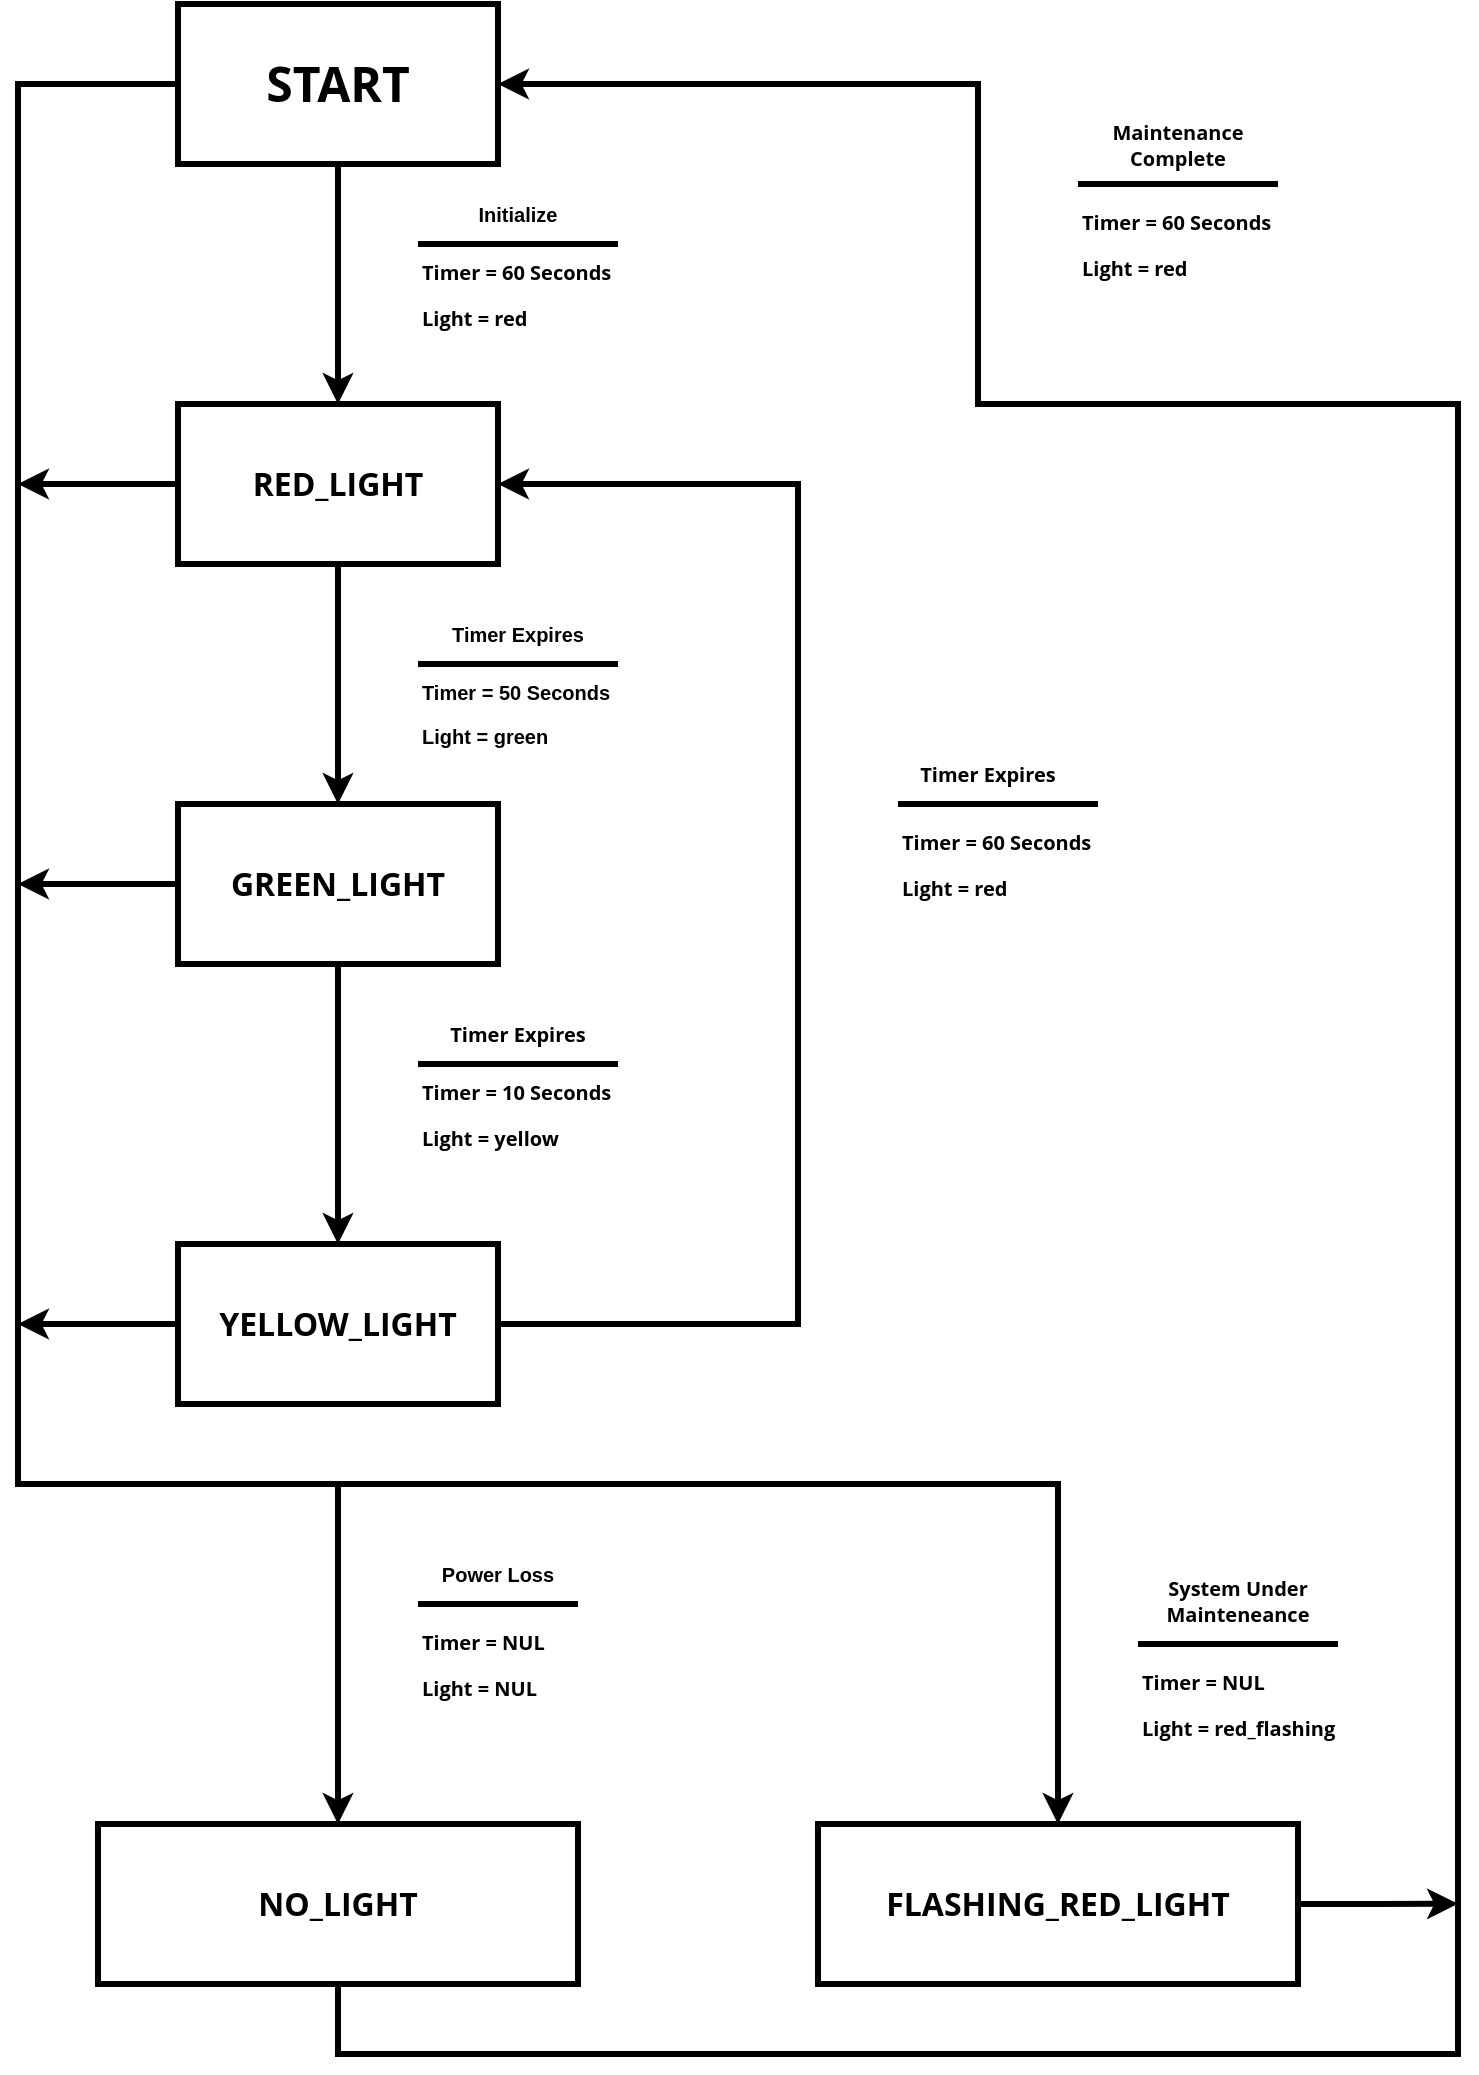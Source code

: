 <mxfile version="13.0.9" type="device"><diagram id="dvIdnIxBvBXFqvqhBtsg" name="Page-1"><mxGraphModel dx="2426" dy="2416" grid="1" gridSize="10" guides="1" tooltips="1" connect="1" arrows="1" fold="1" page="1" pageScale="1" pageWidth="850" pageHeight="1100" math="0" shadow="0"><root><mxCell id="0"/><mxCell id="1" parent="0"/><mxCell id="nmUukI3aPkxk3jNFnJNr-6" style="edgeStyle=orthogonalEdgeStyle;rounded=0;orthogonalLoop=1;jettySize=auto;html=1;strokeWidth=3;arcSize=0;" edge="1" parent="1" source="nmUukI3aPkxk3jNFnJNr-1" target="nmUukI3aPkxk3jNFnJNr-3"><mxGeometry relative="1" as="geometry"/></mxCell><mxCell id="nmUukI3aPkxk3jNFnJNr-31" style="edgeStyle=orthogonalEdgeStyle;rounded=0;orthogonalLoop=1;jettySize=auto;html=1;exitX=0;exitY=0.5;exitDx=0;exitDy=0;strokeWidth=3;entryX=0.5;entryY=0;entryDx=0;entryDy=0;arcSize=0;" edge="1" parent="1" source="nmUukI3aPkxk3jNFnJNr-1" target="nmUukI3aPkxk3jNFnJNr-21"><mxGeometry relative="1" as="geometry"><mxPoint x="60" y="-55" as="targetPoint"/><Array as="points"><mxPoint x="60" y="-1015"/><mxPoint x="60" y="-315"/><mxPoint x="220" y="-315"/></Array></mxGeometry></mxCell><mxCell id="nmUukI3aPkxk3jNFnJNr-1" value="&lt;h1&gt;START&lt;/h1&gt;" style="rounded=1;whiteSpace=wrap;html=1;fontFamily=Open Sans;strokeWidth=3;arcSize=0;" vertex="1" parent="1"><mxGeometry x="140" y="-1055" width="160" height="80" as="geometry"/></mxCell><mxCell id="nmUukI3aPkxk3jNFnJNr-12" style="edgeStyle=orthogonalEdgeStyle;rounded=0;orthogonalLoop=1;jettySize=auto;html=1;exitX=0.5;exitY=1;exitDx=0;exitDy=0;entryX=0.5;entryY=0;entryDx=0;entryDy=0;strokeWidth=3;arcSize=0;" edge="1" parent="1" source="nmUukI3aPkxk3jNFnJNr-3" target="nmUukI3aPkxk3jNFnJNr-10"><mxGeometry relative="1" as="geometry"/></mxCell><mxCell id="nmUukI3aPkxk3jNFnJNr-27" style="edgeStyle=orthogonalEdgeStyle;rounded=0;orthogonalLoop=1;jettySize=auto;html=1;exitX=0;exitY=0.5;exitDx=0;exitDy=0;strokeWidth=3;arcSize=0;" edge="1" parent="1" source="nmUukI3aPkxk3jNFnJNr-3"><mxGeometry relative="1" as="geometry"><mxPoint x="60" y="-815" as="targetPoint"/><Array as="points"><mxPoint x="60" y="-815"/></Array></mxGeometry></mxCell><mxCell id="nmUukI3aPkxk3jNFnJNr-3" value="&lt;h1 style=&quot;font-size: 16px&quot;&gt;RED_LIGHT&lt;/h1&gt;" style="rounded=1;whiteSpace=wrap;html=1;fontFamily=Open Sans;strokeWidth=3;arcSize=0;" vertex="1" parent="1"><mxGeometry x="140" y="-855" width="160" height="80" as="geometry"/></mxCell><mxCell id="nmUukI3aPkxk3jNFnJNr-7" value="&lt;h2 style=&quot;font-size: 10px;&quot;&gt;Initialize&lt;/h2&gt;" style="text;html=1;strokeColor=none;fillColor=none;align=center;verticalAlign=middle;whiteSpace=wrap;rounded=0;arcSize=0;fontSize=10;" vertex="1" parent="1"><mxGeometry x="270" y="-965" width="80" height="30" as="geometry"/></mxCell><mxCell id="nmUukI3aPkxk3jNFnJNr-8" value="" style="endArrow=none;html=1;strokeWidth=3;exitX=0;exitY=0;exitDx=0;exitDy=0;entryX=1;entryY=0;entryDx=0;entryDy=0;arcSize=0;" edge="1" parent="1" source="nmUukI3aPkxk3jNFnJNr-9" target="nmUukI3aPkxk3jNFnJNr-9"><mxGeometry width="50" height="50" relative="1" as="geometry"><mxPoint x="380" y="-775" as="sourcePoint"/><mxPoint x="460" y="-775" as="targetPoint"/></mxGeometry></mxCell><mxCell id="nmUukI3aPkxk3jNFnJNr-9" value="&lt;div style=&quot;font-size: 10px&quot;&gt;&lt;h3 style=&quot;font-size: 10px&quot;&gt;&lt;font face=&quot;Open Sans&quot;&gt;Timer = 60 Seconds&lt;/font&gt;&lt;/h3&gt;&lt;/div&gt;&lt;div style=&quot;font-size: 10px&quot;&gt;&lt;h3 style=&quot;font-size: 10px&quot;&gt;&lt;font face=&quot;Open Sans&quot;&gt;Light = red&lt;/font&gt;&lt;/h3&gt;&lt;/div&gt;" style="text;html=1;strokeColor=none;fillColor=none;align=left;verticalAlign=middle;whiteSpace=wrap;rounded=0;arcSize=0;fontSize=10;" vertex="1" parent="1"><mxGeometry x="260" y="-935" width="100" height="50" as="geometry"/></mxCell><mxCell id="nmUukI3aPkxk3jNFnJNr-13" style="edgeStyle=orthogonalEdgeStyle;rounded=0;orthogonalLoop=1;jettySize=auto;html=1;exitX=0.5;exitY=1;exitDx=0;exitDy=0;entryX=0.5;entryY=0;entryDx=0;entryDy=0;strokeWidth=3;arcSize=0;" edge="1" parent="1" source="nmUukI3aPkxk3jNFnJNr-10" target="nmUukI3aPkxk3jNFnJNr-11"><mxGeometry relative="1" as="geometry"/></mxCell><mxCell id="nmUukI3aPkxk3jNFnJNr-36" style="edgeStyle=orthogonalEdgeStyle;rounded=0;orthogonalLoop=1;jettySize=auto;html=1;exitX=0;exitY=0.5;exitDx=0;exitDy=0;strokeWidth=3;arcSize=0;" edge="1" parent="1" source="nmUukI3aPkxk3jNFnJNr-10"><mxGeometry relative="1" as="geometry"><mxPoint x="60" y="-615" as="targetPoint"/></mxGeometry></mxCell><mxCell id="nmUukI3aPkxk3jNFnJNr-10" value="&lt;h1 style=&quot;font-size: 16px&quot;&gt;&lt;font style=&quot;font-size: 16px&quot;&gt;GREEN_LIGHT&lt;/font&gt;&lt;/h1&gt;" style="rounded=1;whiteSpace=wrap;html=1;fontFamily=Open Sans;strokeWidth=3;arcSize=0;" vertex="1" parent="1"><mxGeometry x="140" y="-655" width="160" height="80" as="geometry"/></mxCell><mxCell id="nmUukI3aPkxk3jNFnJNr-35" style="edgeStyle=orthogonalEdgeStyle;rounded=0;orthogonalLoop=1;jettySize=auto;html=1;exitX=0;exitY=0.5;exitDx=0;exitDy=0;strokeWidth=3;arcSize=0;" edge="1" parent="1" source="nmUukI3aPkxk3jNFnJNr-11"><mxGeometry relative="1" as="geometry"><mxPoint x="60" y="-395" as="targetPoint"/><Array as="points"><mxPoint x="60" y="-395"/></Array></mxGeometry></mxCell><mxCell id="nmUukI3aPkxk3jNFnJNr-43" style="edgeStyle=orthogonalEdgeStyle;rounded=0;orthogonalLoop=1;jettySize=auto;html=1;exitX=1;exitY=0.5;exitDx=0;exitDy=0;strokeWidth=3;entryX=1;entryY=0.5;entryDx=0;entryDy=0;arcSize=0;" edge="1" parent="1" source="nmUukI3aPkxk3jNFnJNr-11" target="nmUukI3aPkxk3jNFnJNr-3"><mxGeometry relative="1" as="geometry"><mxPoint x="730" y="-655" as="targetPoint"/><Array as="points"><mxPoint x="450" y="-395"/><mxPoint x="450" y="-815"/></Array></mxGeometry></mxCell><mxCell id="nmUukI3aPkxk3jNFnJNr-11" value="&lt;h1 style=&quot;font-size: 16px&quot;&gt;&lt;font style=&quot;font-size: 16px&quot;&gt;YELLOW_LIGHT&lt;/font&gt;&lt;/h1&gt;" style="rounded=1;whiteSpace=wrap;html=1;fontFamily=Open Sans;strokeWidth=3;fontStyle=1;arcSize=0;" vertex="1" parent="1"><mxGeometry x="140" y="-435" width="160" height="80" as="geometry"/></mxCell><mxCell id="nmUukI3aPkxk3jNFnJNr-14" value="&lt;h2 style=&quot;font-size: 10px;&quot;&gt;&lt;font style=&quot;font-size: 10px;&quot;&gt;Timer Expires&lt;/font&gt;&lt;/h2&gt;" style="text;html=1;strokeColor=none;fillColor=none;align=center;verticalAlign=middle;whiteSpace=wrap;rounded=0;arcSize=0;fontSize=10;" vertex="1" parent="1"><mxGeometry x="260" y="-755" width="100" height="30" as="geometry"/></mxCell><mxCell id="nmUukI3aPkxk3jNFnJNr-15" value="&lt;div style=&quot;font-size: 10px;&quot;&gt;&lt;h3 style=&quot;font-size: 10px;&quot;&gt;Timer = 50 Seconds&lt;/h3&gt;&lt;/div&gt;&lt;div style=&quot;font-size: 10px;&quot;&gt;&lt;h3 style=&quot;font-size: 10px;&quot;&gt;Light = green&lt;/h3&gt;&lt;/div&gt;" style="text;html=1;strokeColor=none;fillColor=none;align=left;verticalAlign=middle;whiteSpace=wrap;rounded=0;arcSize=0;fontSize=10;" vertex="1" parent="1"><mxGeometry x="260" y="-725" width="100" height="50" as="geometry"/></mxCell><mxCell id="nmUukI3aPkxk3jNFnJNr-16" value="" style="endArrow=none;html=1;strokeWidth=3;exitX=0;exitY=0;exitDx=0;exitDy=0;arcSize=0;" edge="1" parent="1"><mxGeometry width="50" height="50" relative="1" as="geometry"><mxPoint x="260" y="-725" as="sourcePoint"/><mxPoint x="360" y="-725" as="targetPoint"/></mxGeometry></mxCell><mxCell id="nmUukI3aPkxk3jNFnJNr-18" value="&lt;h2 style=&quot;font-size: 10px&quot;&gt;&lt;font face=&quot;Open Sans&quot;&gt;Timer Expires&lt;/font&gt;&lt;/h2&gt;" style="text;html=1;strokeColor=none;fillColor=none;align=center;verticalAlign=middle;whiteSpace=wrap;rounded=0;arcSize=0;fontSize=10;" vertex="1" parent="1"><mxGeometry x="260" y="-555" width="100" height="30" as="geometry"/></mxCell><mxCell id="nmUukI3aPkxk3jNFnJNr-19" value="&lt;div style=&quot;font-size: 10px&quot;&gt;&lt;h3 style=&quot;font-size: 10px&quot;&gt;&lt;font face=&quot;Open Sans&quot;&gt;Timer = 10 Seconds&lt;/font&gt;&lt;/h3&gt;&lt;/div&gt;&lt;div style=&quot;font-size: 10px&quot;&gt;&lt;h3 style=&quot;font-size: 10px&quot;&gt;&lt;font face=&quot;Open Sans&quot;&gt;Light = yellow&lt;/font&gt;&lt;/h3&gt;&lt;/div&gt;" style="text;html=1;strokeColor=none;fillColor=none;align=left;verticalAlign=middle;whiteSpace=wrap;rounded=0;arcSize=0;fontSize=10;" vertex="1" parent="1"><mxGeometry x="260" y="-525" width="100" height="50" as="geometry"/></mxCell><mxCell id="nmUukI3aPkxk3jNFnJNr-20" value="" style="endArrow=none;html=1;strokeWidth=3;exitX=0;exitY=0;exitDx=0;exitDy=0;arcSize=0;" edge="1" parent="1"><mxGeometry width="50" height="50" relative="1" as="geometry"><mxPoint x="260" y="-525" as="sourcePoint"/><mxPoint x="360" y="-525" as="targetPoint"/></mxGeometry></mxCell><mxCell id="nmUukI3aPkxk3jNFnJNr-50" style="edgeStyle=orthogonalEdgeStyle;rounded=0;orthogonalLoop=1;jettySize=auto;html=1;exitX=0.5;exitY=1;exitDx=0;exitDy=0;strokeWidth=3;fontSize=10;entryX=1;entryY=0.5;entryDx=0;entryDy=0;" edge="1" parent="1" source="nmUukI3aPkxk3jNFnJNr-21" target="nmUukI3aPkxk3jNFnJNr-1"><mxGeometry relative="1" as="geometry"><mxPoint x="540" y="-1015" as="targetPoint"/><Array as="points"><mxPoint x="220" y="-30"/><mxPoint x="780" y="-30"/><mxPoint x="780" y="-855"/><mxPoint x="540" y="-855"/><mxPoint x="540" y="-1015"/></Array></mxGeometry></mxCell><mxCell id="nmUukI3aPkxk3jNFnJNr-21" value="&lt;h1 style=&quot;font-size: 16px&quot;&gt;&lt;font style=&quot;font-size: 16px&quot;&gt;NO_LIGHT&lt;/font&gt;&lt;/h1&gt;" style="rounded=1;whiteSpace=wrap;html=1;fontFamily=Open Sans;strokeWidth=3;fontStyle=1;arcSize=0;" vertex="1" parent="1"><mxGeometry x="100" y="-145" width="240" height="80" as="geometry"/></mxCell><mxCell id="nmUukI3aPkxk3jNFnJNr-23" value="&lt;h2 style=&quot;font-size: 10px;&quot;&gt;Power Loss&lt;br style=&quot;font-size: 10px;&quot;&gt;&lt;/h2&gt;" style="text;html=1;strokeColor=none;fillColor=none;align=center;verticalAlign=middle;whiteSpace=wrap;rounded=0;arcSize=0;fontSize=10;" vertex="1" parent="1"><mxGeometry x="260" y="-285" width="80" height="30" as="geometry"/></mxCell><mxCell id="nmUukI3aPkxk3jNFnJNr-24" value="&lt;div style=&quot;font-size: 10px&quot;&gt;&lt;h3 style=&quot;font-size: 10px&quot;&gt;&lt;font face=&quot;Open Sans&quot;&gt;Timer = NUL&lt;br style=&quot;font-size: 10px&quot;&gt;&lt;/font&gt;&lt;/h3&gt;&lt;/div&gt;&lt;div style=&quot;font-size: 10px&quot;&gt;&lt;h3 style=&quot;font-size: 10px&quot;&gt;&lt;font face=&quot;Open Sans&quot;&gt;Light = NUL&lt;/font&gt;&lt;/h3&gt;&lt;/div&gt;" style="text;html=1;strokeColor=none;fillColor=none;align=left;verticalAlign=middle;whiteSpace=wrap;rounded=0;arcSize=0;fontSize=10;" vertex="1" parent="1"><mxGeometry x="260" y="-255" width="80" height="60" as="geometry"/></mxCell><mxCell id="nmUukI3aPkxk3jNFnJNr-25" value="" style="endArrow=none;html=1;strokeWidth=3;exitX=0;exitY=0;exitDx=0;exitDy=0;arcSize=0;" edge="1" parent="1"><mxGeometry width="50" height="50" relative="1" as="geometry"><mxPoint x="260" y="-255" as="sourcePoint"/><mxPoint x="340" y="-255" as="targetPoint"/></mxGeometry></mxCell><mxCell id="nmUukI3aPkxk3jNFnJNr-37" value="&lt;p&gt;&lt;font face=&quot;Open Sans&quot;&gt;&lt;b&gt;&lt;font style=&quot;font-size: 10px&quot;&gt;System Under Mainteneance&lt;/font&gt;&lt;/b&gt;&lt;/font&gt;&lt;/p&gt;" style="text;html=1;strokeColor=none;fillColor=none;align=center;verticalAlign=middle;whiteSpace=wrap;rounded=0;arcSize=0;fontSize=10;" vertex="1" parent="1"><mxGeometry x="620" y="-280" width="100" height="45" as="geometry"/></mxCell><mxCell id="nmUukI3aPkxk3jNFnJNr-38" value="&lt;div style=&quot;font-size: 10px&quot;&gt;&lt;h3 style=&quot;font-size: 10px&quot;&gt;&lt;font face=&quot;Open Sans&quot;&gt;Timer = NUL&lt;br style=&quot;font-size: 10px&quot;&gt;&lt;/font&gt;&lt;/h3&gt;&lt;/div&gt;&lt;div style=&quot;font-size: 10px&quot;&gt;&lt;h3 style=&quot;font-size: 10px&quot;&gt;&lt;font face=&quot;Open Sans&quot;&gt;Light = red_flashing&lt;/font&gt;&lt;/h3&gt;&lt;/div&gt;" style="text;html=1;strokeColor=none;fillColor=none;align=left;verticalAlign=middle;whiteSpace=wrap;rounded=0;arcSize=0;fontSize=10;" vertex="1" parent="1"><mxGeometry x="620" y="-235" width="110" height="60" as="geometry"/></mxCell><mxCell id="nmUukI3aPkxk3jNFnJNr-39" value="" style="endArrow=none;html=1;strokeWidth=3;exitX=0;exitY=0;exitDx=0;exitDy=0;arcSize=0;" edge="1" parent="1"><mxGeometry width="50" height="50" relative="1" as="geometry"><mxPoint x="620" y="-235" as="sourcePoint"/><mxPoint x="720" y="-235" as="targetPoint"/></mxGeometry></mxCell><mxCell id="nmUukI3aPkxk3jNFnJNr-40" value="&lt;h2 style=&quot;font-size: 10px&quot;&gt;&lt;font face=&quot;Open Sans&quot;&gt;Timer Expires&lt;/font&gt;&lt;/h2&gt;" style="text;html=1;strokeColor=none;fillColor=none;align=center;verticalAlign=middle;whiteSpace=wrap;rounded=0;arcSize=0;fontSize=10;" vertex="1" parent="1"><mxGeometry x="500" y="-685" width="90" height="30" as="geometry"/></mxCell><mxCell id="nmUukI3aPkxk3jNFnJNr-41" value="&lt;div style=&quot;font-size: 10px&quot;&gt;&lt;h3 style=&quot;font-size: 10px&quot;&gt;&lt;font face=&quot;Open Sans&quot;&gt;Timer = 60 Seconds&lt;/font&gt;&lt;/h3&gt;&lt;/div&gt;&lt;div style=&quot;font-size: 10px&quot;&gt;&lt;h3 style=&quot;font-size: 10px&quot;&gt;&lt;font face=&quot;Open Sans&quot;&gt;Light = red&lt;/font&gt;&lt;/h3&gt;&lt;/div&gt;" style="text;html=1;strokeColor=none;fillColor=none;align=left;verticalAlign=middle;whiteSpace=wrap;rounded=0;arcSize=0;fontSize=10;" vertex="1" parent="1"><mxGeometry x="500" y="-655" width="100" height="60" as="geometry"/></mxCell><mxCell id="nmUukI3aPkxk3jNFnJNr-42" value="" style="endArrow=none;html=1;strokeWidth=3;exitX=0;exitY=0;exitDx=0;exitDy=0;arcSize=0;entryX=1;entryY=0;entryDx=0;entryDy=0;" edge="1" parent="1" target="nmUukI3aPkxk3jNFnJNr-41"><mxGeometry width="50" height="50" relative="1" as="geometry"><mxPoint x="500" y="-655" as="sourcePoint"/><mxPoint x="580" y="-655" as="targetPoint"/></mxGeometry></mxCell><mxCell id="nmUukI3aPkxk3jNFnJNr-51" style="edgeStyle=orthogonalEdgeStyle;rounded=0;orthogonalLoop=1;jettySize=auto;html=1;exitX=1;exitY=0.5;exitDx=0;exitDy=0;strokeWidth=3;fontSize=10;" edge="1" parent="1" source="nmUukI3aPkxk3jNFnJNr-44"><mxGeometry relative="1" as="geometry"><mxPoint x="780" y="-105.118" as="targetPoint"/></mxGeometry></mxCell><mxCell id="nmUukI3aPkxk3jNFnJNr-44" value="&lt;h1 style=&quot;font-size: 16px&quot;&gt;&lt;font style=&quot;font-size: 16px&quot;&gt;FLASHING_RED_LIGHT&lt;/font&gt;&lt;/h1&gt;" style="rounded=1;whiteSpace=wrap;html=1;fontFamily=Open Sans;strokeWidth=3;fontStyle=1;arcSize=0;" vertex="1" parent="1"><mxGeometry x="460" y="-145" width="240" height="80" as="geometry"/></mxCell><mxCell id="nmUukI3aPkxk3jNFnJNr-49" value="" style="endArrow=classic;html=1;strokeWidth=3;fontSize=10;entryX=0.5;entryY=0;entryDx=0;entryDy=0;rounded=0;" edge="1" parent="1" target="nmUukI3aPkxk3jNFnJNr-44"><mxGeometry width="50" height="50" relative="1" as="geometry"><mxPoint x="220" y="-315" as="sourcePoint"/><mxPoint x="580" y="-315" as="targetPoint"/><Array as="points"><mxPoint x="570" y="-315"/><mxPoint x="580" y="-315"/></Array></mxGeometry></mxCell><mxCell id="nmUukI3aPkxk3jNFnJNr-52" value="&lt;font face=&quot;Open Sans&quot;&gt;&lt;b&gt;Maintenance Complete&lt;/b&gt;&lt;/font&gt;" style="text;html=1;strokeColor=none;fillColor=none;align=center;verticalAlign=middle;whiteSpace=wrap;rounded=0;arcSize=0;fontSize=10;" vertex="1" parent="1"><mxGeometry x="600" y="-1010" width="80" height="50" as="geometry"/></mxCell><mxCell id="nmUukI3aPkxk3jNFnJNr-53" value="&lt;div style=&quot;font-size: 10px&quot;&gt;&lt;h3 style=&quot;font-size: 10px&quot;&gt;&lt;font face=&quot;Open Sans&quot;&gt;Timer = 60 Seconds&lt;/font&gt;&lt;/h3&gt;&lt;/div&gt;&lt;div style=&quot;font-size: 10px&quot;&gt;&lt;h3 style=&quot;font-size: 10px&quot;&gt;&lt;font face=&quot;Open Sans&quot;&gt;Light = red&lt;/font&gt;&lt;/h3&gt;&lt;/div&gt;" style="text;html=1;strokeColor=none;fillColor=none;align=left;verticalAlign=middle;whiteSpace=wrap;rounded=0;arcSize=0;fontSize=10;" vertex="1" parent="1"><mxGeometry x="590" y="-960" width="100" height="50" as="geometry"/></mxCell><mxCell id="nmUukI3aPkxk3jNFnJNr-54" value="" style="endArrow=none;html=1;strokeWidth=3;exitX=0;exitY=0;exitDx=0;exitDy=0;arcSize=0;entryX=1;entryY=0;entryDx=0;entryDy=0;" edge="1" parent="1"><mxGeometry width="50" height="50" relative="1" as="geometry"><mxPoint x="590" y="-965" as="sourcePoint"/><mxPoint x="690" y="-965" as="targetPoint"/></mxGeometry></mxCell></root></mxGraphModel></diagram></mxfile>